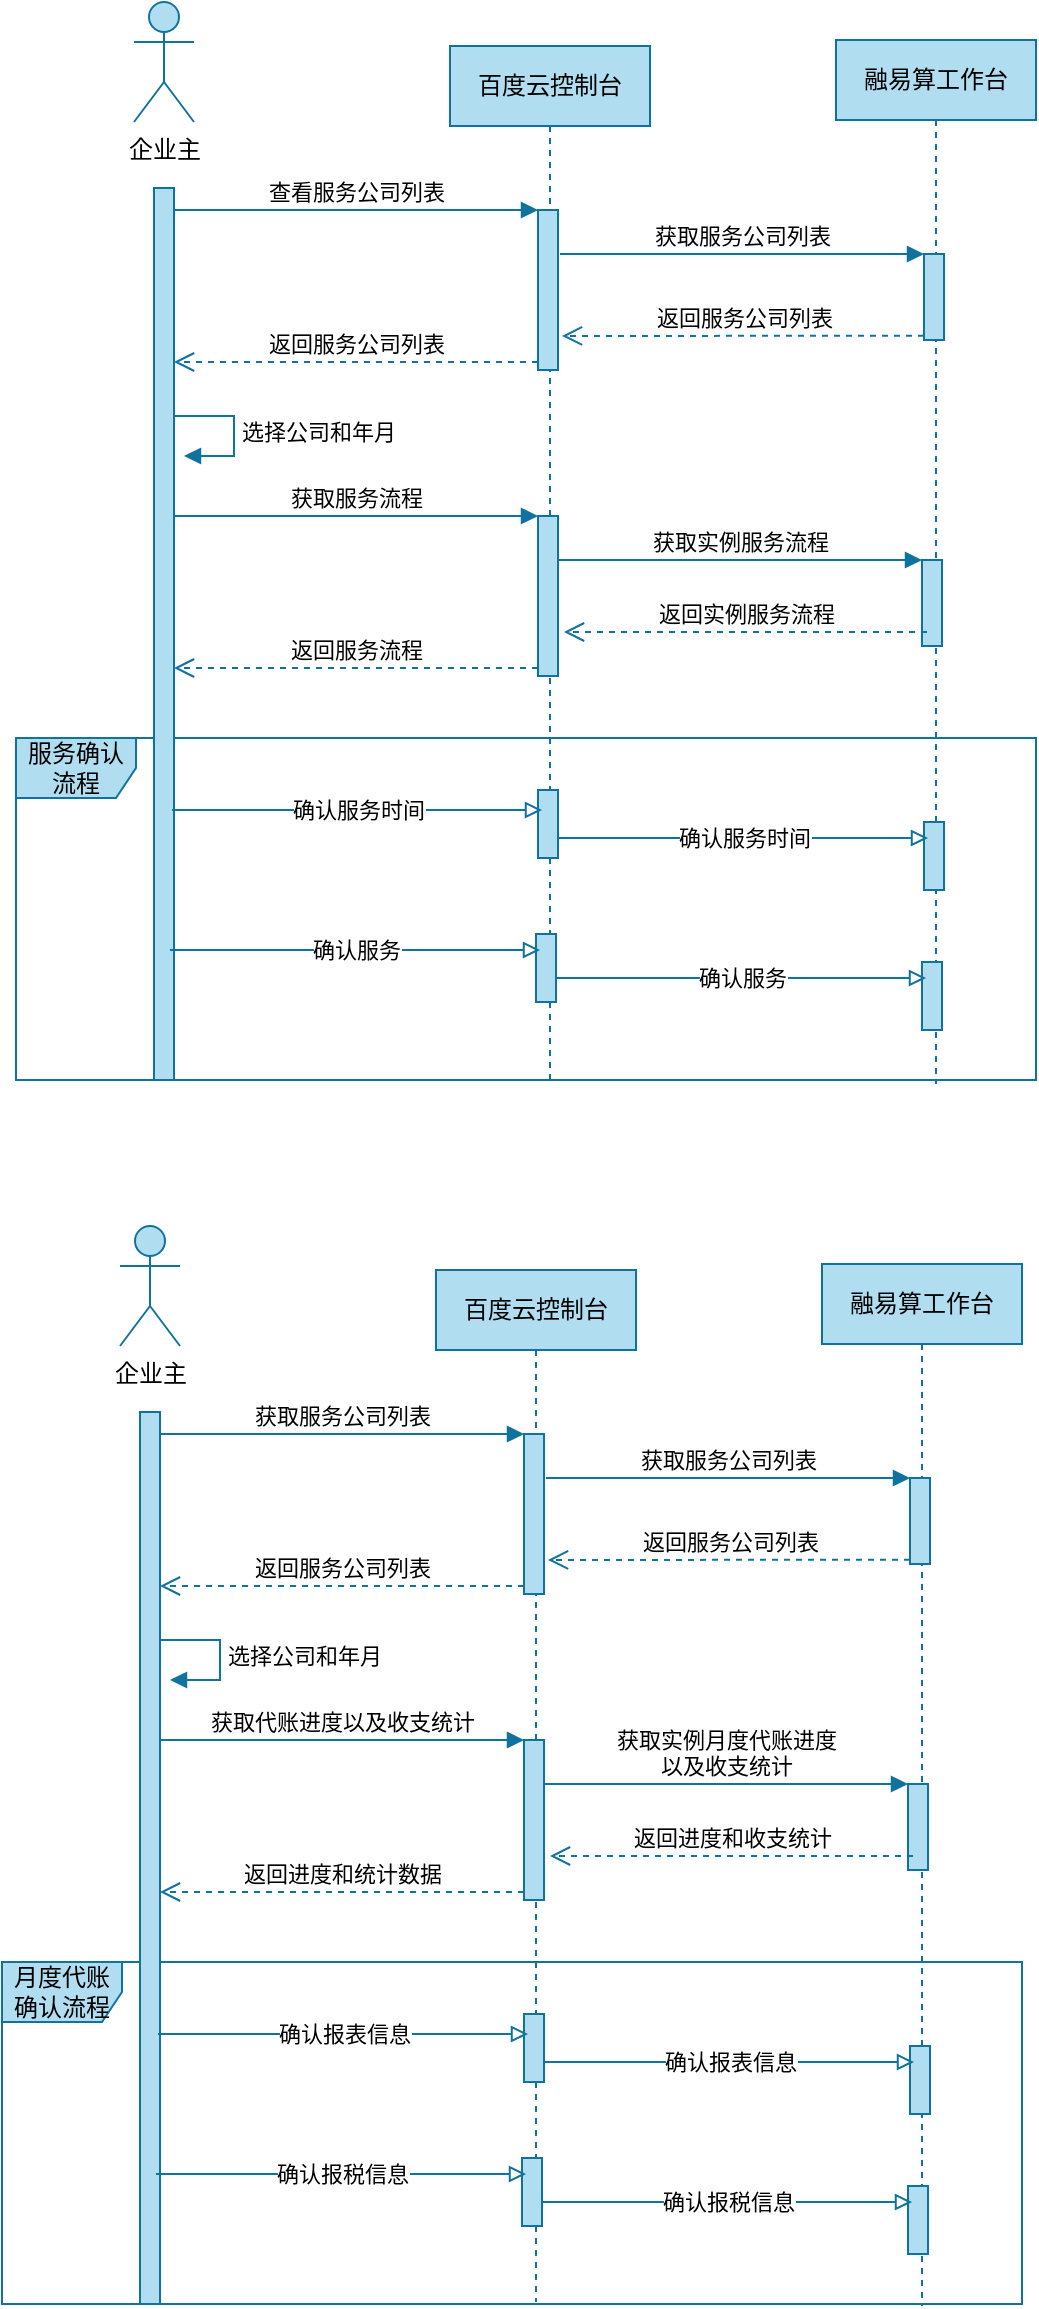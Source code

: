 <mxfile version="14.5.0" type="github">
  <diagram id="pdiUcYmV41l5lF85I3fY" name="第 1 页">
    <mxGraphModel dx="2435" dy="1243" grid="0" gridSize="10" guides="1" tooltips="1" connect="1" arrows="1" fold="1" page="0" pageScale="1" pageWidth="827" pageHeight="1169" math="0" shadow="0">
      <root>
        <mxCell id="0" />
        <mxCell id="1" parent="0" />
        <mxCell id="1grWuq6EI6ZFpnW52qJH-55" value="服务确认流程" style="shape=umlFrame;whiteSpace=wrap;html=1;fillColor=#b1ddf0;strokeColor=#10739e;" vertex="1" parent="1">
          <mxGeometry x="-756" y="159" width="510" height="171" as="geometry" />
        </mxCell>
        <mxCell id="1grWuq6EI6ZFpnW52qJH-82" value="月度代账确认流程" style="shape=umlFrame;whiteSpace=wrap;html=1;fillColor=#b1ddf0;strokeColor=#10739e;" vertex="1" parent="1">
          <mxGeometry x="-763" y="771" width="510" height="171" as="geometry" />
        </mxCell>
        <mxCell id="1grWuq6EI6ZFpnW52qJH-1" value="&lt;font color=&quot;#000000&quot;&gt;百度云控制台&lt;br&gt;&lt;/font&gt;" style="shape=umlLifeline;perimeter=lifelinePerimeter;whiteSpace=wrap;html=1;container=1;collapsible=0;recursiveResize=0;outlineConnect=0;fillColor=#b1ddf0;strokeColor=#10739e;" vertex="1" parent="1">
          <mxGeometry x="-539" y="-187" width="100" height="519" as="geometry" />
        </mxCell>
        <mxCell id="1grWuq6EI6ZFpnW52qJH-29" value="" style="html=1;points=[];perimeter=orthogonalPerimeter;fillColor=#b1ddf0;strokeColor=#10739e;" vertex="1" parent="1grWuq6EI6ZFpnW52qJH-1">
          <mxGeometry x="44" y="82" width="10" height="80" as="geometry" />
        </mxCell>
        <mxCell id="1grWuq6EI6ZFpnW52qJH-47" value="" style="html=1;points=[];perimeter=orthogonalPerimeter;fillColor=#b1ddf0;strokeColor=#10739e;" vertex="1" parent="1grWuq6EI6ZFpnW52qJH-1">
          <mxGeometry x="44" y="235" width="10" height="80" as="geometry" />
        </mxCell>
        <mxCell id="1grWuq6EI6ZFpnW52qJH-48" value="获取服务流程" style="html=1;verticalAlign=bottom;endArrow=block;entryX=0;entryY=0;fillColor=#b1ddf0;strokeColor=#10739e;" edge="1" parent="1grWuq6EI6ZFpnW52qJH-1" target="1grWuq6EI6ZFpnW52qJH-47">
          <mxGeometry relative="1" as="geometry">
            <mxPoint x="-138" y="235" as="sourcePoint" />
          </mxGeometry>
        </mxCell>
        <mxCell id="1grWuq6EI6ZFpnW52qJH-49" value="返回服务流程" style="html=1;verticalAlign=bottom;endArrow=open;dashed=1;endSize=8;exitX=0;exitY=0.95;fillColor=#b1ddf0;strokeColor=#10739e;" edge="1" parent="1grWuq6EI6ZFpnW52qJH-1" source="1grWuq6EI6ZFpnW52qJH-47">
          <mxGeometry relative="1" as="geometry">
            <mxPoint x="-138" y="311" as="targetPoint" />
          </mxGeometry>
        </mxCell>
        <mxCell id="1grWuq6EI6ZFpnW52qJH-14" value="" style="html=1;points=[];perimeter=orthogonalPerimeter;fillColor=#b1ddf0;strokeColor=#10739e;" vertex="1" parent="1grWuq6EI6ZFpnW52qJH-1">
          <mxGeometry x="44" y="372" width="10" height="34" as="geometry" />
        </mxCell>
        <mxCell id="1grWuq6EI6ZFpnW52qJH-3" value="企业主&lt;br&gt;" style="shape=umlActor;verticalLabelPosition=bottom;verticalAlign=top;html=1;fillColor=#b1ddf0;strokeColor=#10739e;" vertex="1" parent="1">
          <mxGeometry x="-697" y="-209" width="30" height="60" as="geometry" />
        </mxCell>
        <mxCell id="1grWuq6EI6ZFpnW52qJH-4" value="" style="html=1;points=[];perimeter=orthogonalPerimeter;fillColor=#b1ddf0;strokeColor=#10739e;" vertex="1" parent="1">
          <mxGeometry x="-687" y="-116" width="10" height="446" as="geometry" />
        </mxCell>
        <mxCell id="1grWuq6EI6ZFpnW52qJH-11" value="融易算工作台" style="shape=umlLifeline;perimeter=lifelinePerimeter;whiteSpace=wrap;html=1;container=1;collapsible=0;recursiveResize=0;outlineConnect=0;fillColor=#b1ddf0;strokeColor=#10739e;" vertex="1" parent="1">
          <mxGeometry x="-346" y="-190" width="100" height="522" as="geometry" />
        </mxCell>
        <mxCell id="1grWuq6EI6ZFpnW52qJH-32" value="" style="html=1;points=[];perimeter=orthogonalPerimeter;fillColor=#b1ddf0;strokeColor=#10739e;" vertex="1" parent="1grWuq6EI6ZFpnW52qJH-11">
          <mxGeometry x="44" y="107" width="10" height="43" as="geometry" />
        </mxCell>
        <mxCell id="1grWuq6EI6ZFpnW52qJH-33" value="获取服务公司列表" style="html=1;verticalAlign=bottom;endArrow=block;entryX=0;entryY=0;fillColor=#b1ddf0;strokeColor=#10739e;" edge="1" parent="1grWuq6EI6ZFpnW52qJH-11" target="1grWuq6EI6ZFpnW52qJH-32">
          <mxGeometry relative="1" as="geometry">
            <mxPoint x="-138" y="107" as="sourcePoint" />
          </mxGeometry>
        </mxCell>
        <mxCell id="1grWuq6EI6ZFpnW52qJH-15" value="确认服务时间" style="endArrow=block;endFill=0;html=1;fillColor=#b1ddf0;strokeColor=#10739e;" edge="1" parent="1grWuq6EI6ZFpnW52qJH-11">
          <mxGeometry width="160" relative="1" as="geometry">
            <mxPoint x="-332" y="385" as="sourcePoint" />
            <mxPoint x="-147" y="385" as="targetPoint" />
            <Array as="points">
              <mxPoint x="-147" y="385" />
            </Array>
          </mxGeometry>
        </mxCell>
        <mxCell id="1grWuq6EI6ZFpnW52qJH-17" value="" style="html=1;points=[];perimeter=orthogonalPerimeter;fillColor=#b1ddf0;strokeColor=#10739e;" vertex="1" parent="1grWuq6EI6ZFpnW52qJH-11">
          <mxGeometry x="44" y="391" width="10" height="34" as="geometry" />
        </mxCell>
        <mxCell id="1grWuq6EI6ZFpnW52qJH-18" value="确认服务时间" style="endArrow=block;endFill=0;html=1;fillColor=#b1ddf0;strokeColor=#10739e;" edge="1" parent="1grWuq6EI6ZFpnW52qJH-11">
          <mxGeometry width="160" relative="1" as="geometry">
            <mxPoint x="-139" y="399" as="sourcePoint" />
            <mxPoint x="46" y="399" as="targetPoint" />
            <Array as="points">
              <mxPoint x="46" y="399" />
            </Array>
          </mxGeometry>
        </mxCell>
        <mxCell id="1grWuq6EI6ZFpnW52qJH-25" value="" style="html=1;points=[];perimeter=orthogonalPerimeter;fillColor=#b1ddf0;strokeColor=#10739e;" vertex="1" parent="1grWuq6EI6ZFpnW52qJH-11">
          <mxGeometry x="-150" y="447" width="10" height="34" as="geometry" />
        </mxCell>
        <mxCell id="1grWuq6EI6ZFpnW52qJH-26" value="确认服务" style="endArrow=block;endFill=0;html=1;fillColor=#b1ddf0;strokeColor=#10739e;" edge="1" parent="1grWuq6EI6ZFpnW52qJH-11">
          <mxGeometry width="160" relative="1" as="geometry">
            <mxPoint x="-333" y="455" as="sourcePoint" />
            <mxPoint x="-148" y="455" as="targetPoint" />
            <Array as="points">
              <mxPoint x="-148" y="455" />
            </Array>
          </mxGeometry>
        </mxCell>
        <mxCell id="1grWuq6EI6ZFpnW52qJH-27" value="" style="html=1;points=[];perimeter=orthogonalPerimeter;fillColor=#b1ddf0;strokeColor=#10739e;" vertex="1" parent="1grWuq6EI6ZFpnW52qJH-11">
          <mxGeometry x="43" y="461" width="10" height="34" as="geometry" />
        </mxCell>
        <mxCell id="1grWuq6EI6ZFpnW52qJH-28" value="确认服务" style="endArrow=block;endFill=0;html=1;fillColor=#b1ddf0;strokeColor=#10739e;" edge="1" parent="1grWuq6EI6ZFpnW52qJH-11">
          <mxGeometry width="160" relative="1" as="geometry">
            <mxPoint x="-140" y="469" as="sourcePoint" />
            <mxPoint x="45" y="469" as="targetPoint" />
            <Array as="points">
              <mxPoint x="45" y="469" />
            </Array>
          </mxGeometry>
        </mxCell>
        <mxCell id="1grWuq6EI6ZFpnW52qJH-50" value="" style="html=1;points=[];perimeter=orthogonalPerimeter;fillColor=#b1ddf0;strokeColor=#10739e;" vertex="1" parent="1grWuq6EI6ZFpnW52qJH-11">
          <mxGeometry x="43" y="260" width="10" height="43" as="geometry" />
        </mxCell>
        <mxCell id="1grWuq6EI6ZFpnW52qJH-51" value="获取实例服务流程" style="html=1;verticalAlign=bottom;endArrow=block;entryX=0;entryY=0;fillColor=#b1ddf0;strokeColor=#10739e;" edge="1" parent="1grWuq6EI6ZFpnW52qJH-11" target="1grWuq6EI6ZFpnW52qJH-50">
          <mxGeometry relative="1" as="geometry">
            <mxPoint x="-139" y="260" as="sourcePoint" />
          </mxGeometry>
        </mxCell>
        <mxCell id="1grWuq6EI6ZFpnW52qJH-20" value="选择公司和年月" style="edgeStyle=orthogonalEdgeStyle;html=1;align=left;spacingLeft=2;endArrow=block;rounded=0;entryX=1;entryY=0;fillColor=#b1ddf0;strokeColor=#10739e;" edge="1" parent="1">
          <mxGeometry relative="1" as="geometry">
            <mxPoint x="-677" y="-2" as="sourcePoint" />
            <Array as="points">
              <mxPoint x="-647" y="-2" />
            </Array>
            <mxPoint x="-672" y="18" as="targetPoint" />
          </mxGeometry>
        </mxCell>
        <mxCell id="1grWuq6EI6ZFpnW52qJH-30" value="查看服务公司列表" style="html=1;verticalAlign=bottom;endArrow=block;entryX=0;entryY=0;fillColor=#b1ddf0;strokeColor=#10739e;" edge="1" target="1grWuq6EI6ZFpnW52qJH-29" parent="1" source="1grWuq6EI6ZFpnW52qJH-4">
          <mxGeometry relative="1" as="geometry">
            <mxPoint x="-565" y="-105" as="sourcePoint" />
          </mxGeometry>
        </mxCell>
        <mxCell id="1grWuq6EI6ZFpnW52qJH-31" value="返回服务公司列表" style="html=1;verticalAlign=bottom;endArrow=open;dashed=1;endSize=8;exitX=0;exitY=0.95;fillColor=#b1ddf0;strokeColor=#10739e;" edge="1" source="1grWuq6EI6ZFpnW52qJH-29" parent="1" target="1grWuq6EI6ZFpnW52qJH-4">
          <mxGeometry relative="1" as="geometry">
            <mxPoint x="-565" y="-29" as="targetPoint" />
          </mxGeometry>
        </mxCell>
        <mxCell id="1grWuq6EI6ZFpnW52qJH-34" value="返回服务公司列表" style="html=1;verticalAlign=bottom;endArrow=open;dashed=1;endSize=8;exitX=0;exitY=0.95;fillColor=#b1ddf0;strokeColor=#10739e;" edge="1" parent="1" source="1grWuq6EI6ZFpnW52qJH-32">
          <mxGeometry relative="1" as="geometry">
            <mxPoint x="-483" y="-42" as="targetPoint" />
          </mxGeometry>
        </mxCell>
        <mxCell id="1grWuq6EI6ZFpnW52qJH-52" value="返回实例服务流程" style="html=1;verticalAlign=bottom;endArrow=open;dashed=1;endSize=8;exitX=0;exitY=0.95;fillColor=#b1ddf0;strokeColor=#10739e;" edge="1" parent="1">
          <mxGeometry relative="1" as="geometry">
            <mxPoint x="-482" y="106" as="targetPoint" />
            <mxPoint x="-300.5" y="106.0" as="sourcePoint" />
          </mxGeometry>
        </mxCell>
        <mxCell id="1grWuq6EI6ZFpnW52qJH-57" value="&lt;font color=&quot;#000000&quot;&gt;百度云控制台&lt;br&gt;&lt;/font&gt;" style="shape=umlLifeline;perimeter=lifelinePerimeter;whiteSpace=wrap;html=1;container=1;collapsible=0;recursiveResize=0;outlineConnect=0;fillColor=#b1ddf0;strokeColor=#10739e;" vertex="1" parent="1">
          <mxGeometry x="-546" y="425" width="100" height="516" as="geometry" />
        </mxCell>
        <mxCell id="1grWuq6EI6ZFpnW52qJH-58" value="" style="html=1;points=[];perimeter=orthogonalPerimeter;fillColor=#b1ddf0;strokeColor=#10739e;" vertex="1" parent="1grWuq6EI6ZFpnW52qJH-57">
          <mxGeometry x="44" y="82" width="10" height="80" as="geometry" />
        </mxCell>
        <mxCell id="1grWuq6EI6ZFpnW52qJH-59" value="" style="html=1;points=[];perimeter=orthogonalPerimeter;fillColor=#b1ddf0;strokeColor=#10739e;" vertex="1" parent="1grWuq6EI6ZFpnW52qJH-57">
          <mxGeometry x="44" y="235" width="10" height="80" as="geometry" />
        </mxCell>
        <mxCell id="1grWuq6EI6ZFpnW52qJH-60" value="&lt;br&gt;获取代账进度以及收支统计" style="html=1;verticalAlign=bottom;endArrow=block;entryX=0;entryY=0;fillColor=#b1ddf0;strokeColor=#10739e;" edge="1" parent="1grWuq6EI6ZFpnW52qJH-57" target="1grWuq6EI6ZFpnW52qJH-59">
          <mxGeometry relative="1" as="geometry">
            <mxPoint x="-138" y="235" as="sourcePoint" />
          </mxGeometry>
        </mxCell>
        <mxCell id="1grWuq6EI6ZFpnW52qJH-61" value="返回进度和统计数据" style="html=1;verticalAlign=bottom;endArrow=open;dashed=1;endSize=8;exitX=0;exitY=0.95;fillColor=#b1ddf0;strokeColor=#10739e;" edge="1" parent="1grWuq6EI6ZFpnW52qJH-57" source="1grWuq6EI6ZFpnW52qJH-59">
          <mxGeometry relative="1" as="geometry">
            <mxPoint x="-138" y="311" as="targetPoint" />
          </mxGeometry>
        </mxCell>
        <mxCell id="1grWuq6EI6ZFpnW52qJH-62" value="" style="html=1;points=[];perimeter=orthogonalPerimeter;fillColor=#b1ddf0;strokeColor=#10739e;" vertex="1" parent="1grWuq6EI6ZFpnW52qJH-57">
          <mxGeometry x="44" y="372" width="10" height="34" as="geometry" />
        </mxCell>
        <mxCell id="1grWuq6EI6ZFpnW52qJH-63" value="企业主&lt;br&gt;" style="shape=umlActor;verticalLabelPosition=bottom;verticalAlign=top;html=1;fillColor=#b1ddf0;strokeColor=#10739e;" vertex="1" parent="1">
          <mxGeometry x="-704" y="403" width="30" height="60" as="geometry" />
        </mxCell>
        <mxCell id="1grWuq6EI6ZFpnW52qJH-64" value="" style="html=1;points=[];perimeter=orthogonalPerimeter;fillColor=#b1ddf0;strokeColor=#10739e;" vertex="1" parent="1">
          <mxGeometry x="-694" y="496" width="10" height="446" as="geometry" />
        </mxCell>
        <mxCell id="1grWuq6EI6ZFpnW52qJH-65" value="融易算工作台" style="shape=umlLifeline;perimeter=lifelinePerimeter;whiteSpace=wrap;html=1;container=1;collapsible=0;recursiveResize=0;outlineConnect=0;fillColor=#b1ddf0;strokeColor=#10739e;" vertex="1" parent="1">
          <mxGeometry x="-353" y="422" width="100" height="521" as="geometry" />
        </mxCell>
        <mxCell id="1grWuq6EI6ZFpnW52qJH-66" value="" style="html=1;points=[];perimeter=orthogonalPerimeter;fillColor=#b1ddf0;strokeColor=#10739e;" vertex="1" parent="1grWuq6EI6ZFpnW52qJH-65">
          <mxGeometry x="44" y="107" width="10" height="43" as="geometry" />
        </mxCell>
        <mxCell id="1grWuq6EI6ZFpnW52qJH-67" value="获取服务公司列表" style="html=1;verticalAlign=bottom;endArrow=block;entryX=0;entryY=0;fillColor=#b1ddf0;strokeColor=#10739e;" edge="1" parent="1grWuq6EI6ZFpnW52qJH-65" target="1grWuq6EI6ZFpnW52qJH-66">
          <mxGeometry relative="1" as="geometry">
            <mxPoint x="-138" y="107" as="sourcePoint" />
          </mxGeometry>
        </mxCell>
        <mxCell id="1grWuq6EI6ZFpnW52qJH-68" value="确认报表信息" style="endArrow=block;endFill=0;html=1;fillColor=#b1ddf0;strokeColor=#10739e;" edge="1" parent="1grWuq6EI6ZFpnW52qJH-65">
          <mxGeometry width="160" relative="1" as="geometry">
            <mxPoint x="-332" y="385" as="sourcePoint" />
            <mxPoint x="-147" y="385" as="targetPoint" />
            <Array as="points">
              <mxPoint x="-147" y="385" />
            </Array>
          </mxGeometry>
        </mxCell>
        <mxCell id="1grWuq6EI6ZFpnW52qJH-69" value="" style="html=1;points=[];perimeter=orthogonalPerimeter;fillColor=#b1ddf0;strokeColor=#10739e;" vertex="1" parent="1grWuq6EI6ZFpnW52qJH-65">
          <mxGeometry x="44" y="391" width="10" height="34" as="geometry" />
        </mxCell>
        <mxCell id="1grWuq6EI6ZFpnW52qJH-70" value="确认报表信息" style="endArrow=block;endFill=0;html=1;fillColor=#b1ddf0;strokeColor=#10739e;" edge="1" parent="1grWuq6EI6ZFpnW52qJH-65">
          <mxGeometry width="160" relative="1" as="geometry">
            <mxPoint x="-139" y="399" as="sourcePoint" />
            <mxPoint x="46" y="399" as="targetPoint" />
            <Array as="points">
              <mxPoint x="46" y="399" />
            </Array>
          </mxGeometry>
        </mxCell>
        <mxCell id="1grWuq6EI6ZFpnW52qJH-71" value="" style="html=1;points=[];perimeter=orthogonalPerimeter;fillColor=#b1ddf0;strokeColor=#10739e;" vertex="1" parent="1grWuq6EI6ZFpnW52qJH-65">
          <mxGeometry x="-150" y="447" width="10" height="34" as="geometry" />
        </mxCell>
        <mxCell id="1grWuq6EI6ZFpnW52qJH-72" value="确认报税信息" style="endArrow=block;endFill=0;html=1;fillColor=#b1ddf0;strokeColor=#10739e;" edge="1" parent="1grWuq6EI6ZFpnW52qJH-65">
          <mxGeometry width="160" relative="1" as="geometry">
            <mxPoint x="-333" y="455" as="sourcePoint" />
            <mxPoint x="-148" y="455" as="targetPoint" />
            <Array as="points">
              <mxPoint x="-148" y="455" />
            </Array>
          </mxGeometry>
        </mxCell>
        <mxCell id="1grWuq6EI6ZFpnW52qJH-73" value="" style="html=1;points=[];perimeter=orthogonalPerimeter;fillColor=#b1ddf0;strokeColor=#10739e;" vertex="1" parent="1grWuq6EI6ZFpnW52qJH-65">
          <mxGeometry x="43" y="461" width="10" height="34" as="geometry" />
        </mxCell>
        <mxCell id="1grWuq6EI6ZFpnW52qJH-74" value="确认报税信息" style="endArrow=block;endFill=0;html=1;fillColor=#b1ddf0;strokeColor=#10739e;" edge="1" parent="1grWuq6EI6ZFpnW52qJH-65">
          <mxGeometry width="160" relative="1" as="geometry">
            <mxPoint x="-140" y="469" as="sourcePoint" />
            <mxPoint x="45" y="469" as="targetPoint" />
            <Array as="points">
              <mxPoint x="45" y="469" />
            </Array>
          </mxGeometry>
        </mxCell>
        <mxCell id="1grWuq6EI6ZFpnW52qJH-75" value="" style="html=1;points=[];perimeter=orthogonalPerimeter;fillColor=#b1ddf0;strokeColor=#10739e;" vertex="1" parent="1grWuq6EI6ZFpnW52qJH-65">
          <mxGeometry x="43" y="260" width="10" height="43" as="geometry" />
        </mxCell>
        <mxCell id="1grWuq6EI6ZFpnW52qJH-76" value="获取实例月度代账进度&lt;br&gt;以及收支统计" style="html=1;verticalAlign=bottom;endArrow=block;entryX=0;entryY=0;fillColor=#b1ddf0;strokeColor=#10739e;" edge="1" parent="1grWuq6EI6ZFpnW52qJH-65" target="1grWuq6EI6ZFpnW52qJH-75">
          <mxGeometry relative="1" as="geometry">
            <mxPoint x="-139" y="260" as="sourcePoint" />
          </mxGeometry>
        </mxCell>
        <mxCell id="1grWuq6EI6ZFpnW52qJH-77" value="选择公司和年月" style="edgeStyle=orthogonalEdgeStyle;html=1;align=left;spacingLeft=2;endArrow=block;rounded=0;entryX=1;entryY=0;fillColor=#b1ddf0;strokeColor=#10739e;" edge="1" parent="1">
          <mxGeometry relative="1" as="geometry">
            <mxPoint x="-684" y="610" as="sourcePoint" />
            <Array as="points">
              <mxPoint x="-654" y="610" />
            </Array>
            <mxPoint x="-679" y="630" as="targetPoint" />
          </mxGeometry>
        </mxCell>
        <mxCell id="1grWuq6EI6ZFpnW52qJH-78" value="获取服务公司列表" style="html=1;verticalAlign=bottom;endArrow=block;entryX=0;entryY=0;fillColor=#b1ddf0;strokeColor=#10739e;" edge="1" parent="1" source="1grWuq6EI6ZFpnW52qJH-64" target="1grWuq6EI6ZFpnW52qJH-58">
          <mxGeometry relative="1" as="geometry">
            <mxPoint x="-572" y="507" as="sourcePoint" />
          </mxGeometry>
        </mxCell>
        <mxCell id="1grWuq6EI6ZFpnW52qJH-79" value="返回服务公司列表" style="html=1;verticalAlign=bottom;endArrow=open;dashed=1;endSize=8;exitX=0;exitY=0.95;fillColor=#b1ddf0;strokeColor=#10739e;" edge="1" parent="1" source="1grWuq6EI6ZFpnW52qJH-58" target="1grWuq6EI6ZFpnW52qJH-64">
          <mxGeometry relative="1" as="geometry">
            <mxPoint x="-572" y="583" as="targetPoint" />
          </mxGeometry>
        </mxCell>
        <mxCell id="1grWuq6EI6ZFpnW52qJH-80" value="返回服务公司列表" style="html=1;verticalAlign=bottom;endArrow=open;dashed=1;endSize=8;exitX=0;exitY=0.95;fillColor=#b1ddf0;strokeColor=#10739e;" edge="1" parent="1" source="1grWuq6EI6ZFpnW52qJH-66">
          <mxGeometry relative="1" as="geometry">
            <mxPoint x="-490" y="570" as="targetPoint" />
          </mxGeometry>
        </mxCell>
        <mxCell id="1grWuq6EI6ZFpnW52qJH-81" value="返回进度和收支统计" style="html=1;verticalAlign=bottom;endArrow=open;dashed=1;endSize=8;exitX=0;exitY=0.95;fillColor=#b1ddf0;strokeColor=#10739e;" edge="1" parent="1">
          <mxGeometry relative="1" as="geometry">
            <mxPoint x="-489" y="718" as="targetPoint" />
            <mxPoint x="-307.5" y="718" as="sourcePoint" />
          </mxGeometry>
        </mxCell>
      </root>
    </mxGraphModel>
  </diagram>
</mxfile>
